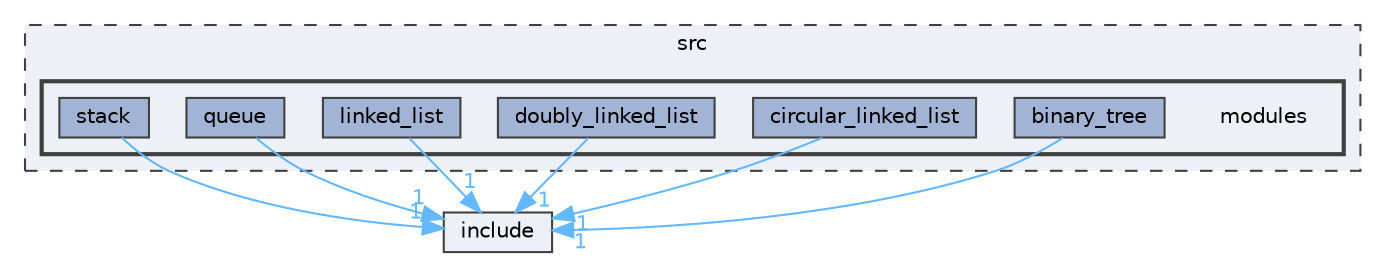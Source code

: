 digraph "modules"
{
 // INTERACTIVE_SVG=YES
 // LATEX_PDF_SIZE
  bgcolor="transparent";
  edge [fontname=Helvetica,fontsize=10,labelfontname=Helvetica,labelfontsize=10];
  node [fontname=Helvetica,fontsize=10,shape=box,height=0.2,width=0.4];
  compound=true
  subgraph clusterdir_68267d1309a1af8e8297ef4c3efbcdba {
    graph [ bgcolor="#edf0f7", pencolor="grey25", label="src", fontname=Helvetica,fontsize=10 style="filled,dashed", URL="dir_68267d1309a1af8e8297ef4c3efbcdba.html",tooltip=""]
  subgraph clusterdir_ddb4d7e95cc2d6c8e1ade10a20d7247d {
    graph [ bgcolor="#edf0f7", pencolor="grey25", label="", fontname=Helvetica,fontsize=10 style="filled,bold", URL="dir_ddb4d7e95cc2d6c8e1ade10a20d7247d.html",tooltip=""]
    dir_ddb4d7e95cc2d6c8e1ade10a20d7247d [shape=plaintext, label="modules"];
  dir_da50580437304abaad8bd40e9ab12531 [label="binary_tree", fillcolor="#a2b4d6", color="grey25", style="filled", URL="dir_da50580437304abaad8bd40e9ab12531.html",tooltip=""];
  dir_edf9b19aa34ced90b791a96fb3bc51fb [label="circular_linked_list", fillcolor="#a2b4d6", color="grey25", style="filled", URL="dir_edf9b19aa34ced90b791a96fb3bc51fb.html",tooltip=""];
  dir_4e34ac70ef0520c869b55f332a09fee2 [label="doubly_linked_list", fillcolor="#a2b4d6", color="grey25", style="filled", URL="dir_4e34ac70ef0520c869b55f332a09fee2.html",tooltip=""];
  dir_b832b26a1c7536529ec93a4bb461977a [label="linked_list", fillcolor="#a2b4d6", color="grey25", style="filled", URL="dir_b832b26a1c7536529ec93a4bb461977a.html",tooltip=""];
  dir_80d654b5c5a0c735200651c59c6d3458 [label="queue", fillcolor="#a2b4d6", color="grey25", style="filled", URL="dir_80d654b5c5a0c735200651c59c6d3458.html",tooltip=""];
  dir_d752a033bb2eaf5edeff45d4f915f46b [label="stack", fillcolor="#a2b4d6", color="grey25", style="filled", URL="dir_d752a033bb2eaf5edeff45d4f915f46b.html",tooltip=""];
  }
  }
  dir_d44c64559bbebec7f509842c48db8b23 [label="include", fillcolor="#edf0f7", color="grey25", style="filled", URL="dir_d44c64559bbebec7f509842c48db8b23.html",tooltip=""];
  dir_da50580437304abaad8bd40e9ab12531->dir_d44c64559bbebec7f509842c48db8b23 [headlabel="1", labeldistance=1.5 headhref="dir_000000_000003.html" href="dir_000000_000003.html" color="steelblue1" fontcolor="steelblue1"];
  dir_edf9b19aa34ced90b791a96fb3bc51fb->dir_d44c64559bbebec7f509842c48db8b23 [headlabel="1", labeldistance=1.5 headhref="dir_000001_000003.html" href="dir_000001_000003.html" color="steelblue1" fontcolor="steelblue1"];
  dir_4e34ac70ef0520c869b55f332a09fee2->dir_d44c64559bbebec7f509842c48db8b23 [headlabel="1", labeldistance=1.5 headhref="dir_000002_000003.html" href="dir_000002_000003.html" color="steelblue1" fontcolor="steelblue1"];
  dir_b832b26a1c7536529ec93a4bb461977a->dir_d44c64559bbebec7f509842c48db8b23 [headlabel="1", labeldistance=1.5 headhref="dir_000004_000003.html" href="dir_000004_000003.html" color="steelblue1" fontcolor="steelblue1"];
  dir_80d654b5c5a0c735200651c59c6d3458->dir_d44c64559bbebec7f509842c48db8b23 [headlabel="1", labeldistance=1.5 headhref="dir_000006_000003.html" href="dir_000006_000003.html" color="steelblue1" fontcolor="steelblue1"];
  dir_d752a033bb2eaf5edeff45d4f915f46b->dir_d44c64559bbebec7f509842c48db8b23 [headlabel="1", labeldistance=1.5 headhref="dir_000008_000003.html" href="dir_000008_000003.html" color="steelblue1" fontcolor="steelblue1"];
}
